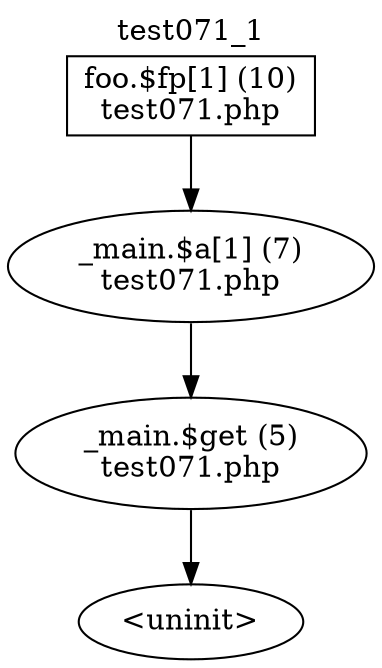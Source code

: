 digraph cfg {
  label="test071_1";
  labelloc=t;
  n1 [shape=box, label="foo.$fp[1] (10)\ntest071.php"];
  n2 [shape=ellipse, label="_main.$a[1] (7)\ntest071.php"];
  n3 [shape=ellipse, label="_main.$get (5)\ntest071.php"];
  n4 [shape=ellipse, label="<uninit>"];
  n1 -> n2;
  n2 -> n3;
  n3 -> n4;
}
